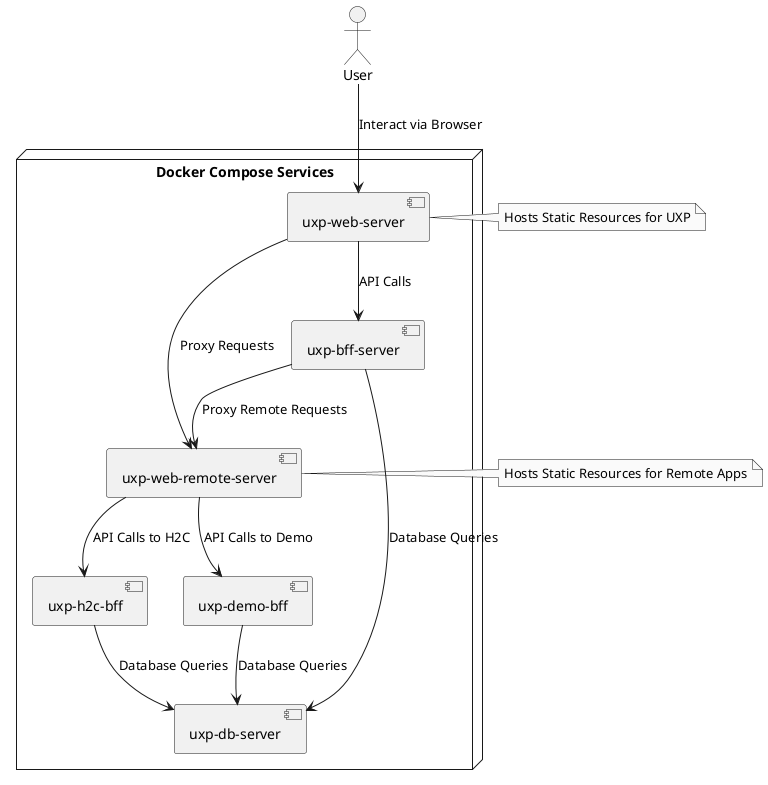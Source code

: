 @startuml
skinparam monochrome true
skinparam shadowing false

actor User as UI

node "Docker Compose Services" {
    [uxp-web-remote-server] as WebRemote
    [uxp-web-server] as Web
    [uxp-bff-server] as BFF
    [uxp-h2c-bff] as H2CBFF
    [uxp-demo-bff] as DemoBFF
    [uxp-db-server] as DB
}

' Annotations for static resources
note right of WebRemote : Hosts Static Resources for Remote Apps
note right of Web : Hosts Static Resources for UXP

' Arrows represent interactions
UI --> Web : Interact via Browser
Web --> BFF : API Calls
Web --> WebRemote : Proxy Requests
BFF --> WebRemote : Proxy Remote Requests
WebRemote --> H2CBFF : API Calls to H2C
WebRemote --> DemoBFF : API Calls to Demo
BFF --> DB : Database Queries
H2CBFF --> DB : Database Queries
DemoBFF --> DB : Database Queries

@enduml
